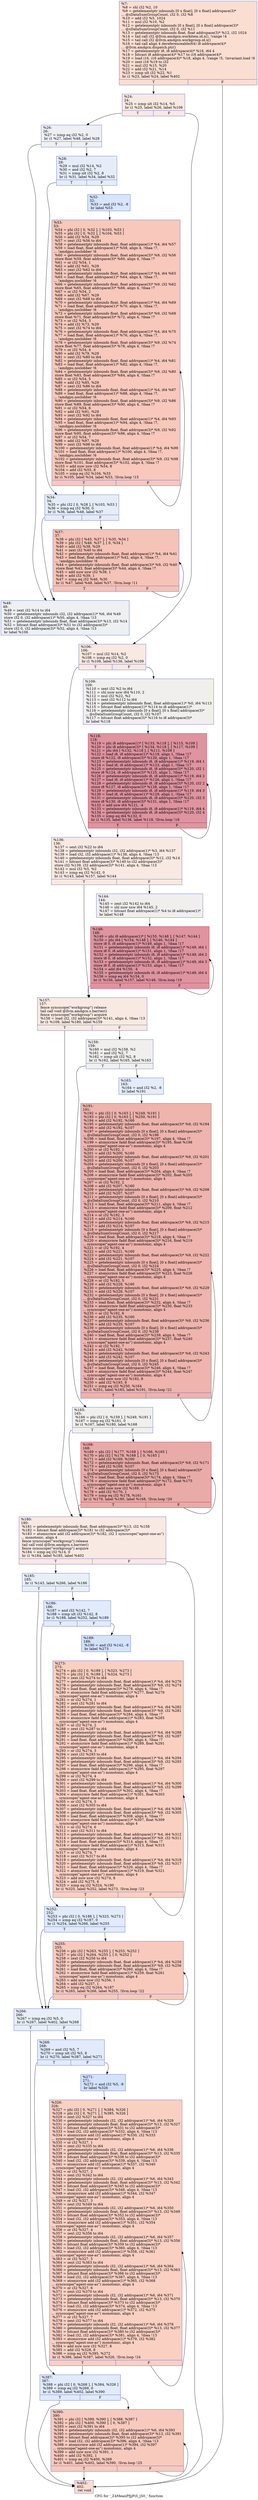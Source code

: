 digraph "CFG for '_Z4MeanPfjjPiS_jS0_' function" {
	label="CFG for '_Z4MeanPfjjPiS_jS0_' function";

	Node0x6466b60 [shape=record,color="#3d50c3ff", style=filled, fillcolor="#f7b59970",label="{%7:\l  %8 = shl i32 %2, 10\l  %9 = getelementptr inbounds [0 x float], [0 x float] addrspace(3)*\l... @sDataSumGroupCount, i32 0, i32 %8\l  %10 = add i32 %5, 1024\l  %11 = mul i32 %10, %2\l  %12 = getelementptr inbounds [0 x float], [0 x float] addrspace(3)*\l... @sDataSumGroupCount, i32 0, i32 %11\l  %13 = getelementptr inbounds float, float addrspace(3)* %12, i32 1024\l  %14 = tail call i32 @llvm.amdgcn.workitem.id.x(), !range !4\l  %15 = tail call i32 @llvm.amdgcn.workgroup.id.x()\l  %16 = tail call align 4 dereferenceable(64) i8 addrspace(4)*\l... @llvm.amdgcn.dispatch.ptr()\l  %17 = getelementptr i8, i8 addrspace(4)* %16, i64 4\l  %18 = bitcast i8 addrspace(4)* %17 to i16 addrspace(4)*\l  %19 = load i16, i16 addrspace(4)* %18, align 4, !range !5, !invariant.load !6\l  %20 = zext i16 %19 to i32\l  %21 = mul i32 %15, %20\l  %22 = add i32 %21, %14\l  %23 = icmp ult i32 %22, %1\l  br i1 %23, label %24, label %402\l|{<s0>T|<s1>F}}"];
	Node0x6466b60:s0 -> Node0x6468ef0;
	Node0x6466b60:s1 -> Node0x6468f80;
	Node0x6468ef0 [shape=record,color="#3d50c3ff", style=filled, fillcolor="#efcebd70",label="{%24:\l24:                                               \l  %25 = icmp ult i32 %14, %5\l  br i1 %25, label %26, label %106\l|{<s0>T|<s1>F}}"];
	Node0x6468ef0:s0 -> Node0x6469150;
	Node0x6468ef0:s1 -> Node0x64691a0;
	Node0x6469150 [shape=record,color="#3d50c3ff", style=filled, fillcolor="#d9dce170",label="{%26:\l26:                                               \l  %27 = icmp eq i32 %2, 0\l  br i1 %27, label %48, label %28\l|{<s0>T|<s1>F}}"];
	Node0x6469150:s0 -> Node0x6469370;
	Node0x6469150:s1 -> Node0x64693c0;
	Node0x64693c0 [shape=record,color="#3d50c3ff", style=filled, fillcolor="#c7d7f070",label="{%28:\l28:                                               \l  %29 = mul i32 %14, %2\l  %30 = and i32 %2, 7\l  %31 = icmp ult i32 %2, 8\l  br i1 %31, label %34, label %32\l|{<s0>T|<s1>F}}"];
	Node0x64693c0:s0 -> Node0x64696e0;
	Node0x64693c0:s1 -> Node0x6469730;
	Node0x6469730 [shape=record,color="#3d50c3ff", style=filled, fillcolor="#a7c5fe70",label="{%32:\l32:                                               \l  %33 = and i32 %2, -8\l  br label %53\l}"];
	Node0x6469730 -> Node0x6468840;
	Node0x64696e0 [shape=record,color="#3d50c3ff", style=filled, fillcolor="#c7d7f070",label="{%34:\l34:                                               \l  %35 = phi i32 [ 0, %28 ], [ %103, %53 ]\l  %36 = icmp eq i32 %30, 0\l  br i1 %36, label %48, label %37\l|{<s0>T|<s1>F}}"];
	Node0x64696e0:s0 -> Node0x6469370;
	Node0x64696e0:s1 -> Node0x6469c60;
	Node0x6469c60 [shape=record,color="#3d50c3ff", style=filled, fillcolor="#e8765c70",label="{%37:\l37:                                               \l  %38 = phi i32 [ %45, %37 ], [ %35, %34 ]\l  %39 = phi i32 [ %46, %37 ], [ 0, %34 ]\l  %40 = add i32 %38, %29\l  %41 = zext i32 %40 to i64\l  %42 = getelementptr inbounds float, float addrspace(1)* %4, i64 %41\l  %43 = load float, float addrspace(1)* %42, align 4, !tbaa !7,\l... !amdgpu.noclobber !6\l  %44 = getelementptr inbounds float, float addrspace(3)* %9, i32 %40\l  store float %43, float addrspace(3)* %44, align 4, !tbaa !7\l  %45 = add nuw nsw i32 %38, 1\l  %46 = add i32 %39, 1\l  %47 = icmp eq i32 %46, %30\l  br i1 %47, label %48, label %37, !llvm.loop !11\l|{<s0>T|<s1>F}}"];
	Node0x6469c60:s0 -> Node0x6469370;
	Node0x6469c60:s1 -> Node0x6469c60;
	Node0x6469370 [shape=record,color="#3d50c3ff", style=filled, fillcolor="#d9dce170",label="{%48:\l48:                                               \l  %49 = zext i32 %14 to i64\l  %50 = getelementptr inbounds i32, i32 addrspace(1)* %6, i64 %49\l  store i32 0, i32 addrspace(1)* %50, align 4, !tbaa !13\l  %51 = getelementptr inbounds float, float addrspace(3)* %13, i32 %14\l  %52 = bitcast float addrspace(3)* %51 to i32 addrspace(3)*\l  store i32 0, i32 addrspace(3)* %52, align 4, !tbaa !13\l  br label %106\l}"];
	Node0x6469370 -> Node0x64691a0;
	Node0x6468840 [shape=record,color="#3d50c3ff", style=filled, fillcolor="#ed836670",label="{%53:\l53:                                               \l  %54 = phi i32 [ 0, %32 ], [ %103, %53 ]\l  %55 = phi i32 [ 0, %32 ], [ %104, %53 ]\l  %56 = add i32 %54, %29\l  %57 = zext i32 %56 to i64\l  %58 = getelementptr inbounds float, float addrspace(1)* %4, i64 %57\l  %59 = load float, float addrspace(1)* %58, align 4, !tbaa !7,\l... !amdgpu.noclobber !6\l  %60 = getelementptr inbounds float, float addrspace(3)* %9, i32 %56\l  store float %59, float addrspace(3)* %60, align 4, !tbaa !7\l  %61 = or i32 %54, 1\l  %62 = add i32 %61, %29\l  %63 = zext i32 %62 to i64\l  %64 = getelementptr inbounds float, float addrspace(1)* %4, i64 %63\l  %65 = load float, float addrspace(1)* %64, align 4, !tbaa !7,\l... !amdgpu.noclobber !6\l  %66 = getelementptr inbounds float, float addrspace(3)* %9, i32 %62\l  store float %65, float addrspace(3)* %66, align 4, !tbaa !7\l  %67 = or i32 %54, 2\l  %68 = add i32 %67, %29\l  %69 = zext i32 %68 to i64\l  %70 = getelementptr inbounds float, float addrspace(1)* %4, i64 %69\l  %71 = load float, float addrspace(1)* %70, align 4, !tbaa !7,\l... !amdgpu.noclobber !6\l  %72 = getelementptr inbounds float, float addrspace(3)* %9, i32 %68\l  store float %71, float addrspace(3)* %72, align 4, !tbaa !7\l  %73 = or i32 %54, 3\l  %74 = add i32 %73, %29\l  %75 = zext i32 %74 to i64\l  %76 = getelementptr inbounds float, float addrspace(1)* %4, i64 %75\l  %77 = load float, float addrspace(1)* %76, align 4, !tbaa !7,\l... !amdgpu.noclobber !6\l  %78 = getelementptr inbounds float, float addrspace(3)* %9, i32 %74\l  store float %77, float addrspace(3)* %78, align 4, !tbaa !7\l  %79 = or i32 %54, 4\l  %80 = add i32 %79, %29\l  %81 = zext i32 %80 to i64\l  %82 = getelementptr inbounds float, float addrspace(1)* %4, i64 %81\l  %83 = load float, float addrspace(1)* %82, align 4, !tbaa !7,\l... !amdgpu.noclobber !6\l  %84 = getelementptr inbounds float, float addrspace(3)* %9, i32 %80\l  store float %83, float addrspace(3)* %84, align 4, !tbaa !7\l  %85 = or i32 %54, 5\l  %86 = add i32 %85, %29\l  %87 = zext i32 %86 to i64\l  %88 = getelementptr inbounds float, float addrspace(1)* %4, i64 %87\l  %89 = load float, float addrspace(1)* %88, align 4, !tbaa !7,\l... !amdgpu.noclobber !6\l  %90 = getelementptr inbounds float, float addrspace(3)* %9, i32 %86\l  store float %89, float addrspace(3)* %90, align 4, !tbaa !7\l  %91 = or i32 %54, 6\l  %92 = add i32 %91, %29\l  %93 = zext i32 %92 to i64\l  %94 = getelementptr inbounds float, float addrspace(1)* %4, i64 %93\l  %95 = load float, float addrspace(1)* %94, align 4, !tbaa !7,\l... !amdgpu.noclobber !6\l  %96 = getelementptr inbounds float, float addrspace(3)* %9, i32 %92\l  store float %95, float addrspace(3)* %96, align 4, !tbaa !7\l  %97 = or i32 %54, 7\l  %98 = add i32 %97, %29\l  %99 = zext i32 %98 to i64\l  %100 = getelementptr inbounds float, float addrspace(1)* %4, i64 %99\l  %101 = load float, float addrspace(1)* %100, align 4, !tbaa !7,\l... !amdgpu.noclobber !6\l  %102 = getelementptr inbounds float, float addrspace(3)* %9, i32 %98\l  store float %101, float addrspace(3)* %102, align 4, !tbaa !7\l  %103 = add nuw nsw i32 %54, 8\l  %104 = add i32 %55, 8\l  %105 = icmp eq i32 %104, %33\l  br i1 %105, label %34, label %53, !llvm.loop !15\l|{<s0>T|<s1>F}}"];
	Node0x6468840:s0 -> Node0x64696e0;
	Node0x6468840:s1 -> Node0x6468840;
	Node0x64691a0 [shape=record,color="#3d50c3ff", style=filled, fillcolor="#efcebd70",label="{%106:\l106:                                              \l  %107 = mul i32 %14, %2\l  %108 = icmp eq i32 %2, 0\l  br i1 %108, label %136, label %109\l|{<s0>T|<s1>F}}"];
	Node0x64691a0:s0 -> Node0x646e750;
	Node0x64691a0:s1 -> Node0x646e7a0;
	Node0x646e7a0 [shape=record,color="#3d50c3ff", style=filled, fillcolor="#e0dbd870",label="{%109:\l109:                                              \l  %110 = zext i32 %2 to i64\l  %111 = shl nuw nsw i64 %110, 2\l  %112 = mul i32 %22, %2\l  %113 = zext i32 %112 to i64\l  %114 = getelementptr inbounds float, float addrspace(1)* %0, i64 %113\l  %115 = bitcast float addrspace(1)* %114 to i8 addrspace(1)*\l  %116 = getelementptr inbounds [0 x float], [0 x float] addrspace(3)*\l... @sDataSumGroupCount, i32 0, i32 %107\l  %117 = bitcast float addrspace(3)* %116 to i8 addrspace(3)*\l  br label %118\l}"];
	Node0x646e7a0 -> Node0x646ed20;
	Node0x646ed20 [shape=record,color="#b70d28ff", style=filled, fillcolor="#b70d2870",label="{%118:\l118:                                              \l  %119 = phi i8 addrspace(1)* [ %133, %118 ], [ %115, %109 ]\l  %120 = phi i8 addrspace(3)* [ %134, %118 ], [ %117, %109 ]\l  %121 = phi i64 [ %132, %118 ], [ %111, %109 ]\l  %122 = load i8, i8 addrspace(1)* %119, align 1, !tbaa !17\l  store i8 %122, i8 addrspace(3)* %120, align 1, !tbaa !17\l  %123 = getelementptr inbounds i8, i8 addrspace(1)* %119, i64 1\l  %124 = load i8, i8 addrspace(1)* %123, align 1, !tbaa !17\l  %125 = getelementptr inbounds i8, i8 addrspace(3)* %120, i32 1\l  store i8 %124, i8 addrspace(3)* %125, align 1, !tbaa !17\l  %126 = getelementptr inbounds i8, i8 addrspace(1)* %119, i64 2\l  %127 = load i8, i8 addrspace(1)* %126, align 1, !tbaa !17\l  %128 = getelementptr inbounds i8, i8 addrspace(3)* %120, i32 2\l  store i8 %127, i8 addrspace(3)* %128, align 1, !tbaa !17\l  %129 = getelementptr inbounds i8, i8 addrspace(1)* %119, i64 3\l  %130 = load i8, i8 addrspace(1)* %129, align 1, !tbaa !17\l  %131 = getelementptr inbounds i8, i8 addrspace(3)* %120, i32 3\l  store i8 %130, i8 addrspace(3)* %131, align 1, !tbaa !17\l  %132 = add nsw i64 %121, -4\l  %133 = getelementptr inbounds i8, i8 addrspace(1)* %119, i64 4\l  %134 = getelementptr inbounds i8, i8 addrspace(3)* %120, i32 4\l  %135 = icmp eq i64 %132, 0\l  br i1 %135, label %136, label %118, !llvm.loop !18\l|{<s0>T|<s1>F}}"];
	Node0x646ed20:s0 -> Node0x646e750;
	Node0x646ed20:s1 -> Node0x646ed20;
	Node0x646e750 [shape=record,color="#3d50c3ff", style=filled, fillcolor="#efcebd70",label="{%136:\l136:                                              \l  %137 = sext i32 %22 to i64\l  %138 = getelementptr inbounds i32, i32 addrspace(1)* %3, i64 %137\l  %139 = load i32, i32 addrspace(1)* %138, align 4, !tbaa !13\l  %140 = getelementptr inbounds float, float addrspace(3)* %12, i32 %14\l  %141 = bitcast float addrspace(3)* %140 to i32 addrspace(3)*\l  store i32 %139, i32 addrspace(3)* %141, align 4, !tbaa !13\l  %142 = mul i32 %5, %2\l  %143 = icmp eq i32 %142, 0\l  br i1 %143, label %157, label %144\l|{<s0>T|<s1>F}}"];
	Node0x646e750:s0 -> Node0x6470c10;
	Node0x646e750:s1 -> Node0x6470c60;
	Node0x6470c60 [shape=record,color="#3d50c3ff", style=filled, fillcolor="#e0dbd870",label="{%144:\l144:                                              \l  %145 = zext i32 %142 to i64\l  %146 = shl nuw nsw i64 %145, 2\l  %147 = bitcast float addrspace(1)* %4 to i8 addrspace(1)*\l  br label %148\l}"];
	Node0x6470c60 -> Node0x6470f10;
	Node0x6470f10 [shape=record,color="#b70d28ff", style=filled, fillcolor="#b70d2870",label="{%148:\l148:                                              \l  %149 = phi i8 addrspace(1)* [ %155, %148 ], [ %147, %144 ]\l  %150 = phi i64 [ %154, %148 ], [ %146, %144 ]\l  store i8 0, i8 addrspace(1)* %149, align 1, !tbaa !17\l  %151 = getelementptr inbounds i8, i8 addrspace(1)* %149, i64 1\l  store i8 0, i8 addrspace(1)* %151, align 1, !tbaa !17\l  %152 = getelementptr inbounds i8, i8 addrspace(1)* %149, i64 2\l  store i8 0, i8 addrspace(1)* %152, align 1, !tbaa !17\l  %153 = getelementptr inbounds i8, i8 addrspace(1)* %149, i64 3\l  store i8 0, i8 addrspace(1)* %153, align 1, !tbaa !17\l  %154 = add i64 %150, -4\l  %155 = getelementptr inbounds i8, i8 addrspace(1)* %149, i64 4\l  %156 = icmp eq i64 %154, 0\l  br i1 %156, label %157, label %148, !llvm.loop !19\l|{<s0>T|<s1>F}}"];
	Node0x6470f10:s0 -> Node0x6470c10;
	Node0x6470f10:s1 -> Node0x6470f10;
	Node0x6470c10 [shape=record,color="#3d50c3ff", style=filled, fillcolor="#efcebd70",label="{%157:\l157:                                              \l  fence syncscope(\"workgroup\") release\l  tail call void @llvm.amdgcn.s.barrier()\l  fence syncscope(\"workgroup\") acquire\l  %158 = load i32, i32 addrspace(3)* %141, align 4, !tbaa !13\l  br i1 %108, label %180, label %159\l|{<s0>T|<s1>F}}"];
	Node0x6470c10:s0 -> Node0x6471bc0;
	Node0x6470c10:s1 -> Node0x6471c50;
	Node0x6471c50 [shape=record,color="#3d50c3ff", style=filled, fillcolor="#e0dbd870",label="{%159:\l159:                                              \l  %160 = mul i32 %158, %2\l  %161 = and i32 %2, 7\l  %162 = icmp ult i32 %2, 8\l  br i1 %162, label %165, label %163\l|{<s0>T|<s1>F}}"];
	Node0x6471c50:s0 -> Node0x6471f40;
	Node0x6471c50:s1 -> Node0x6471f90;
	Node0x6471f90 [shape=record,color="#3d50c3ff", style=filled, fillcolor="#c7d7f070",label="{%163:\l163:                                              \l  %164 = and i32 %2, -8\l  br label %191\l}"];
	Node0x6471f90 -> Node0x6472160;
	Node0x6471f40 [shape=record,color="#3d50c3ff", style=filled, fillcolor="#e0dbd870",label="{%165:\l165:                                              \l  %166 = phi i32 [ 0, %159 ], [ %249, %191 ]\l  %167 = icmp eq i32 %161, 0\l  br i1 %167, label %180, label %168\l|{<s0>T|<s1>F}}"];
	Node0x6471f40:s0 -> Node0x6471bc0;
	Node0x6471f40:s1 -> Node0x6472360;
	Node0x6472360 [shape=record,color="#b70d28ff", style=filled, fillcolor="#cc403a70",label="{%168:\l168:                                              \l  %169 = phi i32 [ %177, %168 ], [ %166, %165 ]\l  %170 = phi i32 [ %178, %168 ], [ 0, %165 ]\l  %171 = add i32 %169, %160\l  %172 = getelementptr inbounds float, float addrspace(3)* %9, i32 %171\l  %173 = add i32 %169, %107\l  %174 = getelementptr inbounds [0 x float], [0 x float] addrspace(3)*\l... @sDataSumGroupCount, i32 0, i32 %173\l  %175 = load float, float addrspace(3)* %174, align 4, !tbaa !7\l  %176 = atomicrmw fadd float addrspace(3)* %172, float %175\l... syncscope(\"agent-one-as\") monotonic, align 4\l  %177 = add nuw nsw i32 %169, 1\l  %178 = add i32 %170, 1\l  %179 = icmp eq i32 %178, %161\l  br i1 %179, label %180, label %168, !llvm.loop !20\l|{<s0>T|<s1>F}}"];
	Node0x6472360:s0 -> Node0x6471bc0;
	Node0x6472360:s1 -> Node0x6472360;
	Node0x6471bc0 [shape=record,color="#3d50c3ff", style=filled, fillcolor="#efcebd70",label="{%180:\l180:                                              \l  %181 = getelementptr inbounds float, float addrspace(3)* %13, i32 %158\l  %182 = bitcast float addrspace(3)* %181 to i32 addrspace(3)*\l  %183 = atomicrmw add i32 addrspace(3)* %182, i32 1 syncscope(\"agent-one-as\")\l... monotonic, align 4\l  fence syncscope(\"workgroup\") release\l  tail call void @llvm.amdgcn.s.barrier()\l  fence syncscope(\"workgroup\") acquire\l  %184 = icmp eq i32 %14, 0\l  br i1 %184, label %185, label %402\l|{<s0>T|<s1>F}}"];
	Node0x6471bc0:s0 -> Node0x64731a0;
	Node0x6471bc0:s1 -> Node0x6468f80;
	Node0x64731a0 [shape=record,color="#3d50c3ff", style=filled, fillcolor="#cedaeb70",label="{%185:\l185:                                              \l  br i1 %143, label %266, label %186\l|{<s0>T|<s1>F}}"];
	Node0x64731a0:s0 -> Node0x64732a0;
	Node0x64731a0:s1 -> Node0x64732f0;
	Node0x64732f0 [shape=record,color="#3d50c3ff", style=filled, fillcolor="#bbd1f870",label="{%186:\l186:                                              \l  %187 = and i32 %142, 7\l  %188 = icmp ult i32 %142, 8\l  br i1 %188, label %252, label %189\l|{<s0>T|<s1>F}}"];
	Node0x64732f0:s0 -> Node0x6473510;
	Node0x64732f0:s1 -> Node0x6473560;
	Node0x6473560 [shape=record,color="#3d50c3ff", style=filled, fillcolor="#9ebeff70",label="{%189:\l189:                                              \l  %190 = and i32 %142, -8\l  br label %273\l}"];
	Node0x6473560 -> Node0x6473730;
	Node0x6472160 [shape=record,color="#3d50c3ff", style=filled, fillcolor="#d8564670",label="{%191:\l191:                                              \l  %192 = phi i32 [ 0, %163 ], [ %249, %191 ]\l  %193 = phi i32 [ 0, %163 ], [ %250, %191 ]\l  %194 = add i32 %192, %160\l  %195 = getelementptr inbounds float, float addrspace(3)* %9, i32 %194\l  %196 = add i32 %192, %107\l  %197 = getelementptr inbounds [0 x float], [0 x float] addrspace(3)*\l... @sDataSumGroupCount, i32 0, i32 %196\l  %198 = load float, float addrspace(3)* %197, align 4, !tbaa !7\l  %199 = atomicrmw fadd float addrspace(3)* %195, float %198\l... syncscope(\"agent-one-as\") monotonic, align 4\l  %200 = or i32 %192, 1\l  %201 = add i32 %200, %160\l  %202 = getelementptr inbounds float, float addrspace(3)* %9, i32 %201\l  %203 = add i32 %200, %107\l  %204 = getelementptr inbounds [0 x float], [0 x float] addrspace(3)*\l... @sDataSumGroupCount, i32 0, i32 %203\l  %205 = load float, float addrspace(3)* %204, align 4, !tbaa !7\l  %206 = atomicrmw fadd float addrspace(3)* %202, float %205\l... syncscope(\"agent-one-as\") monotonic, align 4\l  %207 = or i32 %192, 2\l  %208 = add i32 %207, %160\l  %209 = getelementptr inbounds float, float addrspace(3)* %9, i32 %208\l  %210 = add i32 %207, %107\l  %211 = getelementptr inbounds [0 x float], [0 x float] addrspace(3)*\l... @sDataSumGroupCount, i32 0, i32 %210\l  %212 = load float, float addrspace(3)* %211, align 4, !tbaa !7\l  %213 = atomicrmw fadd float addrspace(3)* %209, float %212\l... syncscope(\"agent-one-as\") monotonic, align 4\l  %214 = or i32 %192, 3\l  %215 = add i32 %214, %160\l  %216 = getelementptr inbounds float, float addrspace(3)* %9, i32 %215\l  %217 = add i32 %214, %107\l  %218 = getelementptr inbounds [0 x float], [0 x float] addrspace(3)*\l... @sDataSumGroupCount, i32 0, i32 %217\l  %219 = load float, float addrspace(3)* %218, align 4, !tbaa !7\l  %220 = atomicrmw fadd float addrspace(3)* %216, float %219\l... syncscope(\"agent-one-as\") monotonic, align 4\l  %221 = or i32 %192, 4\l  %222 = add i32 %221, %160\l  %223 = getelementptr inbounds float, float addrspace(3)* %9, i32 %222\l  %224 = add i32 %221, %107\l  %225 = getelementptr inbounds [0 x float], [0 x float] addrspace(3)*\l... @sDataSumGroupCount, i32 0, i32 %224\l  %226 = load float, float addrspace(3)* %225, align 4, !tbaa !7\l  %227 = atomicrmw fadd float addrspace(3)* %223, float %226\l... syncscope(\"agent-one-as\") monotonic, align 4\l  %228 = or i32 %192, 5\l  %229 = add i32 %228, %160\l  %230 = getelementptr inbounds float, float addrspace(3)* %9, i32 %229\l  %231 = add i32 %228, %107\l  %232 = getelementptr inbounds [0 x float], [0 x float] addrspace(3)*\l... @sDataSumGroupCount, i32 0, i32 %231\l  %233 = load float, float addrspace(3)* %232, align 4, !tbaa !7\l  %234 = atomicrmw fadd float addrspace(3)* %230, float %233\l... syncscope(\"agent-one-as\") monotonic, align 4\l  %235 = or i32 %192, 6\l  %236 = add i32 %235, %160\l  %237 = getelementptr inbounds float, float addrspace(3)* %9, i32 %236\l  %238 = add i32 %235, %107\l  %239 = getelementptr inbounds [0 x float], [0 x float] addrspace(3)*\l... @sDataSumGroupCount, i32 0, i32 %238\l  %240 = load float, float addrspace(3)* %239, align 4, !tbaa !7\l  %241 = atomicrmw fadd float addrspace(3)* %237, float %240\l... syncscope(\"agent-one-as\") monotonic, align 4\l  %242 = or i32 %192, 7\l  %243 = add i32 %242, %160\l  %244 = getelementptr inbounds float, float addrspace(3)* %9, i32 %243\l  %245 = add i32 %242, %107\l  %246 = getelementptr inbounds [0 x float], [0 x float] addrspace(3)*\l... @sDataSumGroupCount, i32 0, i32 %245\l  %247 = load float, float addrspace(3)* %246, align 4, !tbaa !7\l  %248 = atomicrmw fadd float addrspace(3)* %244, float %247\l... syncscope(\"agent-one-as\") monotonic, align 4\l  %249 = add nuw nsw i32 %192, 8\l  %250 = add i32 %193, 8\l  %251 = icmp eq i32 %250, %164\l  br i1 %251, label %165, label %191, !llvm.loop !21\l|{<s0>T|<s1>F}}"];
	Node0x6472160:s0 -> Node0x6471f40;
	Node0x6472160:s1 -> Node0x6472160;
	Node0x6473510 [shape=record,color="#3d50c3ff", style=filled, fillcolor="#bbd1f870",label="{%252:\l252:                                              \l  %253 = phi i32 [ 0, %186 ], [ %323, %273 ]\l  %254 = icmp eq i32 %187, 0\l  br i1 %254, label %266, label %255\l|{<s0>T|<s1>F}}"];
	Node0x6473510:s0 -> Node0x64732a0;
	Node0x6473510:s1 -> Node0x64767e0;
	Node0x64767e0 [shape=record,color="#3d50c3ff", style=filled, fillcolor="#ef886b70",label="{%255:\l255:                                              \l  %256 = phi i32 [ %263, %255 ], [ %253, %252 ]\l  %257 = phi i32 [ %264, %255 ], [ 0, %252 ]\l  %258 = zext i32 %256 to i64\l  %259 = getelementptr inbounds float, float addrspace(1)* %4, i64 %258\l  %260 = getelementptr inbounds float, float addrspace(3)* %9, i32 %256\l  %261 = load float, float addrspace(3)* %260, align 4, !tbaa !7\l  %262 = atomicrmw fadd float addrspace(1)* %259, float %261\l... syncscope(\"agent-one-as\") monotonic, align 4\l  %263 = add nuw nsw i32 %256, 1\l  %264 = add i32 %257, 1\l  %265 = icmp eq i32 %264, %187\l  br i1 %265, label %266, label %255, !llvm.loop !22\l|{<s0>T|<s1>F}}"];
	Node0x64767e0:s0 -> Node0x64732a0;
	Node0x64767e0:s1 -> Node0x64767e0;
	Node0x64732a0 [shape=record,color="#3d50c3ff", style=filled, fillcolor="#cedaeb70",label="{%266:\l266:                                              \l  %267 = icmp eq i32 %5, 0\l  br i1 %267, label %402, label %268\l|{<s0>T|<s1>F}}"];
	Node0x64732a0:s0 -> Node0x6468f80;
	Node0x64732a0:s1 -> Node0x6470490;
	Node0x6470490 [shape=record,color="#3d50c3ff", style=filled, fillcolor="#bbd1f870",label="{%268:\l268:                                              \l  %269 = and i32 %5, 7\l  %270 = icmp ult i32 %5, 8\l  br i1 %270, label %387, label %271\l|{<s0>T|<s1>F}}"];
	Node0x6470490:s0 -> Node0x64704e0;
	Node0x6470490:s1 -> Node0x6477b70;
	Node0x6477b70 [shape=record,color="#3d50c3ff", style=filled, fillcolor="#9ebeff70",label="{%271:\l271:                                              \l  %272 = and i32 %5, -8\l  br label %326\l}"];
	Node0x6477b70 -> Node0x6477d40;
	Node0x6473730 [shape=record,color="#3d50c3ff", style=filled, fillcolor="#f3947570",label="{%273:\l273:                                              \l  %274 = phi i32 [ 0, %189 ], [ %323, %273 ]\l  %275 = phi i32 [ 0, %189 ], [ %324, %273 ]\l  %276 = zext i32 %274 to i64\l  %277 = getelementptr inbounds float, float addrspace(1)* %4, i64 %276\l  %278 = getelementptr inbounds float, float addrspace(3)* %9, i32 %274\l  %279 = load float, float addrspace(3)* %278, align 4, !tbaa !7\l  %280 = atomicrmw fadd float addrspace(1)* %277, float %279\l... syncscope(\"agent-one-as\") monotonic, align 4\l  %281 = or i32 %274, 1\l  %282 = zext i32 %281 to i64\l  %283 = getelementptr inbounds float, float addrspace(1)* %4, i64 %282\l  %284 = getelementptr inbounds float, float addrspace(3)* %9, i32 %281\l  %285 = load float, float addrspace(3)* %284, align 4, !tbaa !7\l  %286 = atomicrmw fadd float addrspace(1)* %283, float %285\l... syncscope(\"agent-one-as\") monotonic, align 4\l  %287 = or i32 %274, 2\l  %288 = zext i32 %287 to i64\l  %289 = getelementptr inbounds float, float addrspace(1)* %4, i64 %288\l  %290 = getelementptr inbounds float, float addrspace(3)* %9, i32 %287\l  %291 = load float, float addrspace(3)* %290, align 4, !tbaa !7\l  %292 = atomicrmw fadd float addrspace(1)* %289, float %291\l... syncscope(\"agent-one-as\") monotonic, align 4\l  %293 = or i32 %274, 3\l  %294 = zext i32 %293 to i64\l  %295 = getelementptr inbounds float, float addrspace(1)* %4, i64 %294\l  %296 = getelementptr inbounds float, float addrspace(3)* %9, i32 %293\l  %297 = load float, float addrspace(3)* %296, align 4, !tbaa !7\l  %298 = atomicrmw fadd float addrspace(1)* %295, float %297\l... syncscope(\"agent-one-as\") monotonic, align 4\l  %299 = or i32 %274, 4\l  %300 = zext i32 %299 to i64\l  %301 = getelementptr inbounds float, float addrspace(1)* %4, i64 %300\l  %302 = getelementptr inbounds float, float addrspace(3)* %9, i32 %299\l  %303 = load float, float addrspace(3)* %302, align 4, !tbaa !7\l  %304 = atomicrmw fadd float addrspace(1)* %301, float %303\l... syncscope(\"agent-one-as\") monotonic, align 4\l  %305 = or i32 %274, 5\l  %306 = zext i32 %305 to i64\l  %307 = getelementptr inbounds float, float addrspace(1)* %4, i64 %306\l  %308 = getelementptr inbounds float, float addrspace(3)* %9, i32 %305\l  %309 = load float, float addrspace(3)* %308, align 4, !tbaa !7\l  %310 = atomicrmw fadd float addrspace(1)* %307, float %309\l... syncscope(\"agent-one-as\") monotonic, align 4\l  %311 = or i32 %274, 6\l  %312 = zext i32 %311 to i64\l  %313 = getelementptr inbounds float, float addrspace(1)* %4, i64 %312\l  %314 = getelementptr inbounds float, float addrspace(3)* %9, i32 %311\l  %315 = load float, float addrspace(3)* %314, align 4, !tbaa !7\l  %316 = atomicrmw fadd float addrspace(1)* %313, float %315\l... syncscope(\"agent-one-as\") monotonic, align 4\l  %317 = or i32 %274, 7\l  %318 = zext i32 %317 to i64\l  %319 = getelementptr inbounds float, float addrspace(1)* %4, i64 %318\l  %320 = getelementptr inbounds float, float addrspace(3)* %9, i32 %317\l  %321 = load float, float addrspace(3)* %320, align 4, !tbaa !7\l  %322 = atomicrmw fadd float addrspace(1)* %319, float %321\l... syncscope(\"agent-one-as\") monotonic, align 4\l  %323 = add nuw nsw i32 %274, 8\l  %324 = add i32 %275, 8\l  %325 = icmp eq i32 %324, %190\l  br i1 %325, label %252, label %273, !llvm.loop !23\l|{<s0>T|<s1>F}}"];
	Node0x6473730:s0 -> Node0x6473510;
	Node0x6473730:s1 -> Node0x6473730;
	Node0x6477d40 [shape=record,color="#3d50c3ff", style=filled, fillcolor="#f3947570",label="{%326:\l326:                                              \l  %327 = phi i32 [ 0, %271 ], [ %384, %326 ]\l  %328 = phi i32 [ 0, %271 ], [ %385, %326 ]\l  %329 = zext i32 %327 to i64\l  %330 = getelementptr inbounds i32, i32 addrspace(1)* %6, i64 %329\l  %331 = getelementptr inbounds float, float addrspace(3)* %13, i32 %327\l  %332 = bitcast float addrspace(3)* %331 to i32 addrspace(3)*\l  %333 = load i32, i32 addrspace(3)* %332, align 4, !tbaa !13\l  %334 = atomicrmw add i32 addrspace(1)* %330, i32 %333\l... syncscope(\"agent-one-as\") monotonic, align 4\l  %335 = or i32 %327, 1\l  %336 = zext i32 %335 to i64\l  %337 = getelementptr inbounds i32, i32 addrspace(1)* %6, i64 %336\l  %338 = getelementptr inbounds float, float addrspace(3)* %13, i32 %335\l  %339 = bitcast float addrspace(3)* %338 to i32 addrspace(3)*\l  %340 = load i32, i32 addrspace(3)* %339, align 4, !tbaa !13\l  %341 = atomicrmw add i32 addrspace(1)* %337, i32 %340\l... syncscope(\"agent-one-as\") monotonic, align 4\l  %342 = or i32 %327, 2\l  %343 = zext i32 %342 to i64\l  %344 = getelementptr inbounds i32, i32 addrspace(1)* %6, i64 %343\l  %345 = getelementptr inbounds float, float addrspace(3)* %13, i32 %342\l  %346 = bitcast float addrspace(3)* %345 to i32 addrspace(3)*\l  %347 = load i32, i32 addrspace(3)* %346, align 4, !tbaa !13\l  %348 = atomicrmw add i32 addrspace(1)* %344, i32 %347\l... syncscope(\"agent-one-as\") monotonic, align 4\l  %349 = or i32 %327, 3\l  %350 = zext i32 %349 to i64\l  %351 = getelementptr inbounds i32, i32 addrspace(1)* %6, i64 %350\l  %352 = getelementptr inbounds float, float addrspace(3)* %13, i32 %349\l  %353 = bitcast float addrspace(3)* %352 to i32 addrspace(3)*\l  %354 = load i32, i32 addrspace(3)* %353, align 4, !tbaa !13\l  %355 = atomicrmw add i32 addrspace(1)* %351, i32 %354\l... syncscope(\"agent-one-as\") monotonic, align 4\l  %356 = or i32 %327, 4\l  %357 = zext i32 %356 to i64\l  %358 = getelementptr inbounds i32, i32 addrspace(1)* %6, i64 %357\l  %359 = getelementptr inbounds float, float addrspace(3)* %13, i32 %356\l  %360 = bitcast float addrspace(3)* %359 to i32 addrspace(3)*\l  %361 = load i32, i32 addrspace(3)* %360, align 4, !tbaa !13\l  %362 = atomicrmw add i32 addrspace(1)* %358, i32 %361\l... syncscope(\"agent-one-as\") monotonic, align 4\l  %363 = or i32 %327, 5\l  %364 = zext i32 %363 to i64\l  %365 = getelementptr inbounds i32, i32 addrspace(1)* %6, i64 %364\l  %366 = getelementptr inbounds float, float addrspace(3)* %13, i32 %363\l  %367 = bitcast float addrspace(3)* %366 to i32 addrspace(3)*\l  %368 = load i32, i32 addrspace(3)* %367, align 4, !tbaa !13\l  %369 = atomicrmw add i32 addrspace(1)* %365, i32 %368\l... syncscope(\"agent-one-as\") monotonic, align 4\l  %370 = or i32 %327, 6\l  %371 = zext i32 %370 to i64\l  %372 = getelementptr inbounds i32, i32 addrspace(1)* %6, i64 %371\l  %373 = getelementptr inbounds float, float addrspace(3)* %13, i32 %370\l  %374 = bitcast float addrspace(3)* %373 to i32 addrspace(3)*\l  %375 = load i32, i32 addrspace(3)* %374, align 4, !tbaa !13\l  %376 = atomicrmw add i32 addrspace(1)* %372, i32 %375\l... syncscope(\"agent-one-as\") monotonic, align 4\l  %377 = or i32 %327, 7\l  %378 = zext i32 %377 to i64\l  %379 = getelementptr inbounds i32, i32 addrspace(1)* %6, i64 %378\l  %380 = getelementptr inbounds float, float addrspace(3)* %13, i32 %377\l  %381 = bitcast float addrspace(3)* %380 to i32 addrspace(3)*\l  %382 = load i32, i32 addrspace(3)* %381, align 4, !tbaa !13\l  %383 = atomicrmw add i32 addrspace(1)* %379, i32 %382\l... syncscope(\"agent-one-as\") monotonic, align 4\l  %384 = add nuw nsw i32 %327, 8\l  %385 = add i32 %328, 8\l  %386 = icmp eq i32 %385, %272\l  br i1 %386, label %387, label %326, !llvm.loop !24\l|{<s0>T|<s1>F}}"];
	Node0x6477d40:s0 -> Node0x64704e0;
	Node0x6477d40:s1 -> Node0x6477d40;
	Node0x64704e0 [shape=record,color="#3d50c3ff", style=filled, fillcolor="#bbd1f870",label="{%387:\l387:                                              \l  %388 = phi i32 [ 0, %268 ], [ %384, %326 ]\l  %389 = icmp eq i32 %269, 0\l  br i1 %389, label %402, label %390\l|{<s0>T|<s1>F}}"];
	Node0x64704e0:s0 -> Node0x6468f80;
	Node0x64704e0:s1 -> Node0x647bee0;
	Node0x647bee0 [shape=record,color="#3d50c3ff", style=filled, fillcolor="#ef886b70",label="{%390:\l390:                                              \l  %391 = phi i32 [ %399, %390 ], [ %388, %387 ]\l  %392 = phi i32 [ %400, %390 ], [ 0, %387 ]\l  %393 = zext i32 %391 to i64\l  %394 = getelementptr inbounds i32, i32 addrspace(1)* %6, i64 %393\l  %395 = getelementptr inbounds float, float addrspace(3)* %13, i32 %391\l  %396 = bitcast float addrspace(3)* %395 to i32 addrspace(3)*\l  %397 = load i32, i32 addrspace(3)* %396, align 4, !tbaa !13\l  %398 = atomicrmw add i32 addrspace(1)* %394, i32 %397\l... syncscope(\"agent-one-as\") monotonic, align 4\l  %399 = add nuw nsw i32 %391, 1\l  %400 = add i32 %392, 1\l  %401 = icmp eq i32 %400, %269\l  br i1 %401, label %402, label %390, !llvm.loop !25\l|{<s0>T|<s1>F}}"];
	Node0x647bee0:s0 -> Node0x6468f80;
	Node0x647bee0:s1 -> Node0x647bee0;
	Node0x6468f80 [shape=record,color="#3d50c3ff", style=filled, fillcolor="#f7b59970",label="{%402:\l402:                                              \l  ret void\l}"];
}
